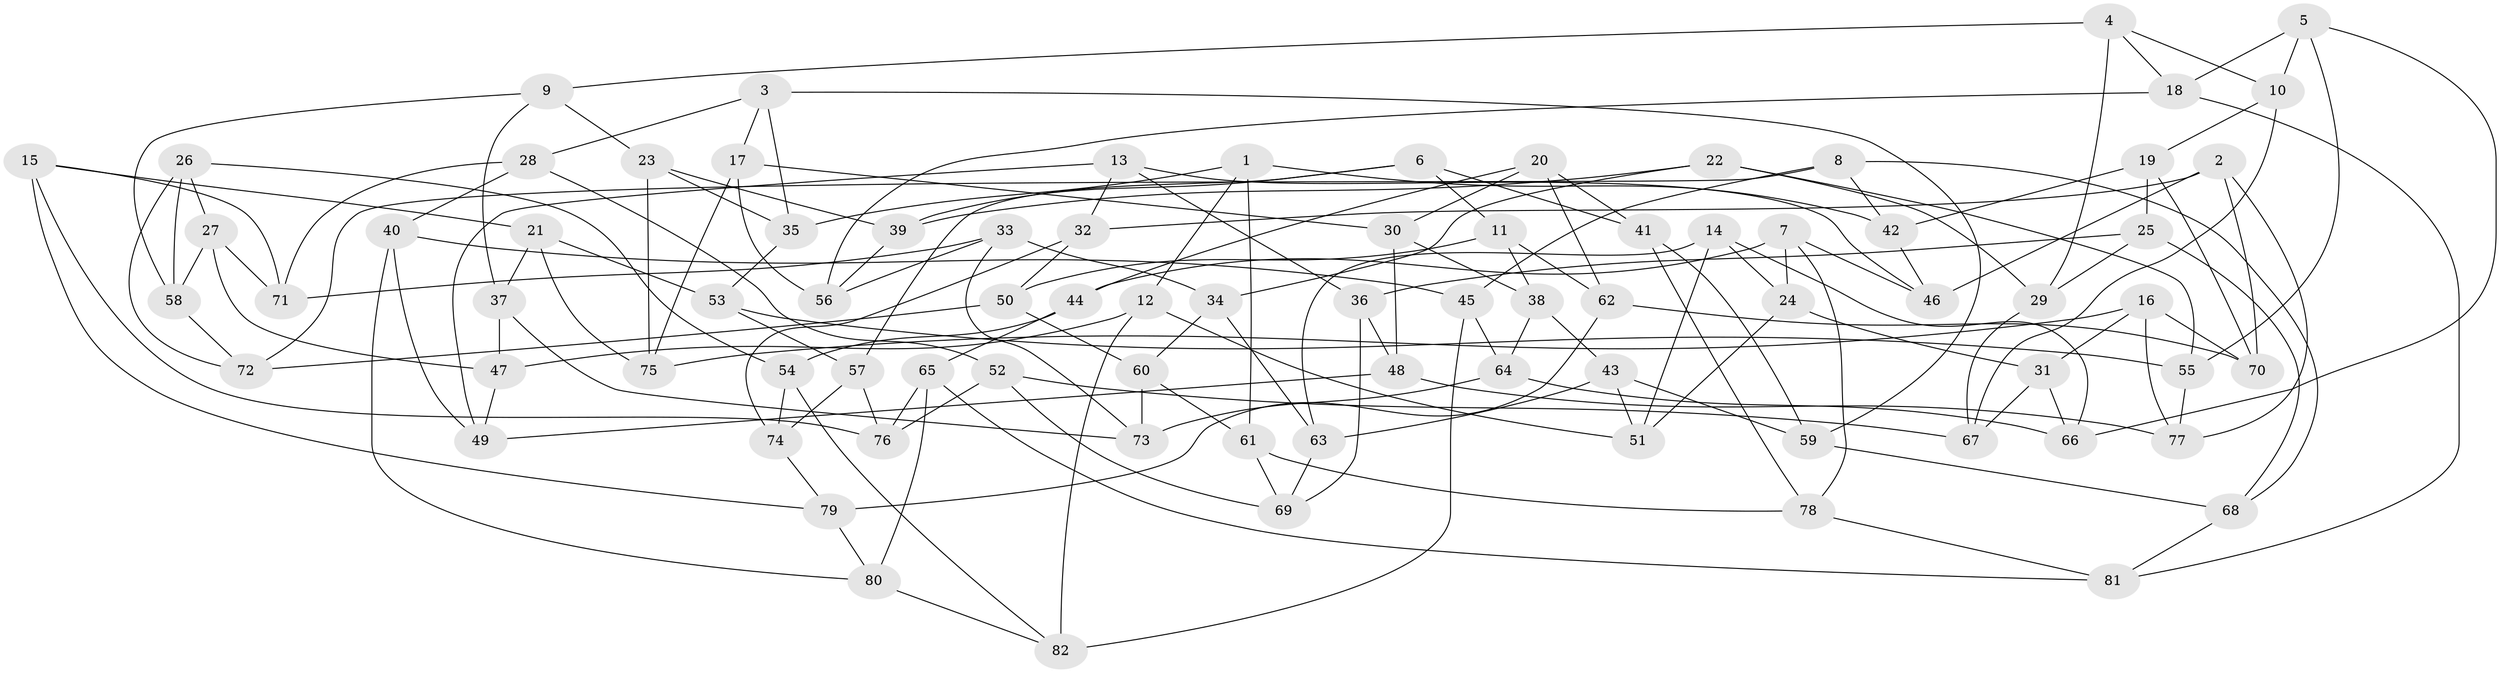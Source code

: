 // Generated by graph-tools (version 1.1) at 2025/50/03/09/25 03:50:48]
// undirected, 82 vertices, 164 edges
graph export_dot {
graph [start="1"]
  node [color=gray90,style=filled];
  1;
  2;
  3;
  4;
  5;
  6;
  7;
  8;
  9;
  10;
  11;
  12;
  13;
  14;
  15;
  16;
  17;
  18;
  19;
  20;
  21;
  22;
  23;
  24;
  25;
  26;
  27;
  28;
  29;
  30;
  31;
  32;
  33;
  34;
  35;
  36;
  37;
  38;
  39;
  40;
  41;
  42;
  43;
  44;
  45;
  46;
  47;
  48;
  49;
  50;
  51;
  52;
  53;
  54;
  55;
  56;
  57;
  58;
  59;
  60;
  61;
  62;
  63;
  64;
  65;
  66;
  67;
  68;
  69;
  70;
  71;
  72;
  73;
  74;
  75;
  76;
  77;
  78;
  79;
  80;
  81;
  82;
  1 -- 61;
  1 -- 42;
  1 -- 35;
  1 -- 12;
  2 -- 77;
  2 -- 46;
  2 -- 70;
  2 -- 32;
  3 -- 59;
  3 -- 17;
  3 -- 35;
  3 -- 28;
  4 -- 10;
  4 -- 9;
  4 -- 18;
  4 -- 29;
  5 -- 66;
  5 -- 10;
  5 -- 55;
  5 -- 18;
  6 -- 57;
  6 -- 41;
  6 -- 11;
  6 -- 39;
  7 -- 24;
  7 -- 78;
  7 -- 46;
  7 -- 44;
  8 -- 68;
  8 -- 42;
  8 -- 72;
  8 -- 45;
  9 -- 58;
  9 -- 23;
  9 -- 37;
  10 -- 67;
  10 -- 19;
  11 -- 38;
  11 -- 50;
  11 -- 62;
  12 -- 51;
  12 -- 47;
  12 -- 82;
  13 -- 49;
  13 -- 36;
  13 -- 46;
  13 -- 32;
  14 -- 51;
  14 -- 63;
  14 -- 66;
  14 -- 24;
  15 -- 79;
  15 -- 71;
  15 -- 76;
  15 -- 21;
  16 -- 77;
  16 -- 75;
  16 -- 70;
  16 -- 31;
  17 -- 75;
  17 -- 30;
  17 -- 56;
  18 -- 56;
  18 -- 81;
  19 -- 25;
  19 -- 42;
  19 -- 70;
  20 -- 44;
  20 -- 30;
  20 -- 62;
  20 -- 41;
  21 -- 53;
  21 -- 75;
  21 -- 37;
  22 -- 34;
  22 -- 29;
  22 -- 55;
  22 -- 39;
  23 -- 75;
  23 -- 39;
  23 -- 35;
  24 -- 31;
  24 -- 51;
  25 -- 29;
  25 -- 68;
  25 -- 36;
  26 -- 72;
  26 -- 58;
  26 -- 27;
  26 -- 54;
  27 -- 58;
  27 -- 47;
  27 -- 71;
  28 -- 52;
  28 -- 71;
  28 -- 40;
  29 -- 67;
  30 -- 38;
  30 -- 48;
  31 -- 66;
  31 -- 67;
  32 -- 50;
  32 -- 74;
  33 -- 34;
  33 -- 56;
  33 -- 71;
  33 -- 73;
  34 -- 63;
  34 -- 60;
  35 -- 53;
  36 -- 48;
  36 -- 69;
  37 -- 47;
  37 -- 73;
  38 -- 43;
  38 -- 64;
  39 -- 56;
  40 -- 45;
  40 -- 49;
  40 -- 80;
  41 -- 78;
  41 -- 59;
  42 -- 46;
  43 -- 59;
  43 -- 51;
  43 -- 63;
  44 -- 65;
  44 -- 54;
  45 -- 64;
  45 -- 82;
  47 -- 49;
  48 -- 77;
  48 -- 49;
  50 -- 60;
  50 -- 72;
  52 -- 67;
  52 -- 76;
  52 -- 69;
  53 -- 55;
  53 -- 57;
  54 -- 74;
  54 -- 82;
  55 -- 77;
  57 -- 76;
  57 -- 74;
  58 -- 72;
  59 -- 68;
  60 -- 61;
  60 -- 73;
  61 -- 69;
  61 -- 78;
  62 -- 79;
  62 -- 70;
  63 -- 69;
  64 -- 73;
  64 -- 66;
  65 -- 76;
  65 -- 80;
  65 -- 81;
  68 -- 81;
  74 -- 79;
  78 -- 81;
  79 -- 80;
  80 -- 82;
}
